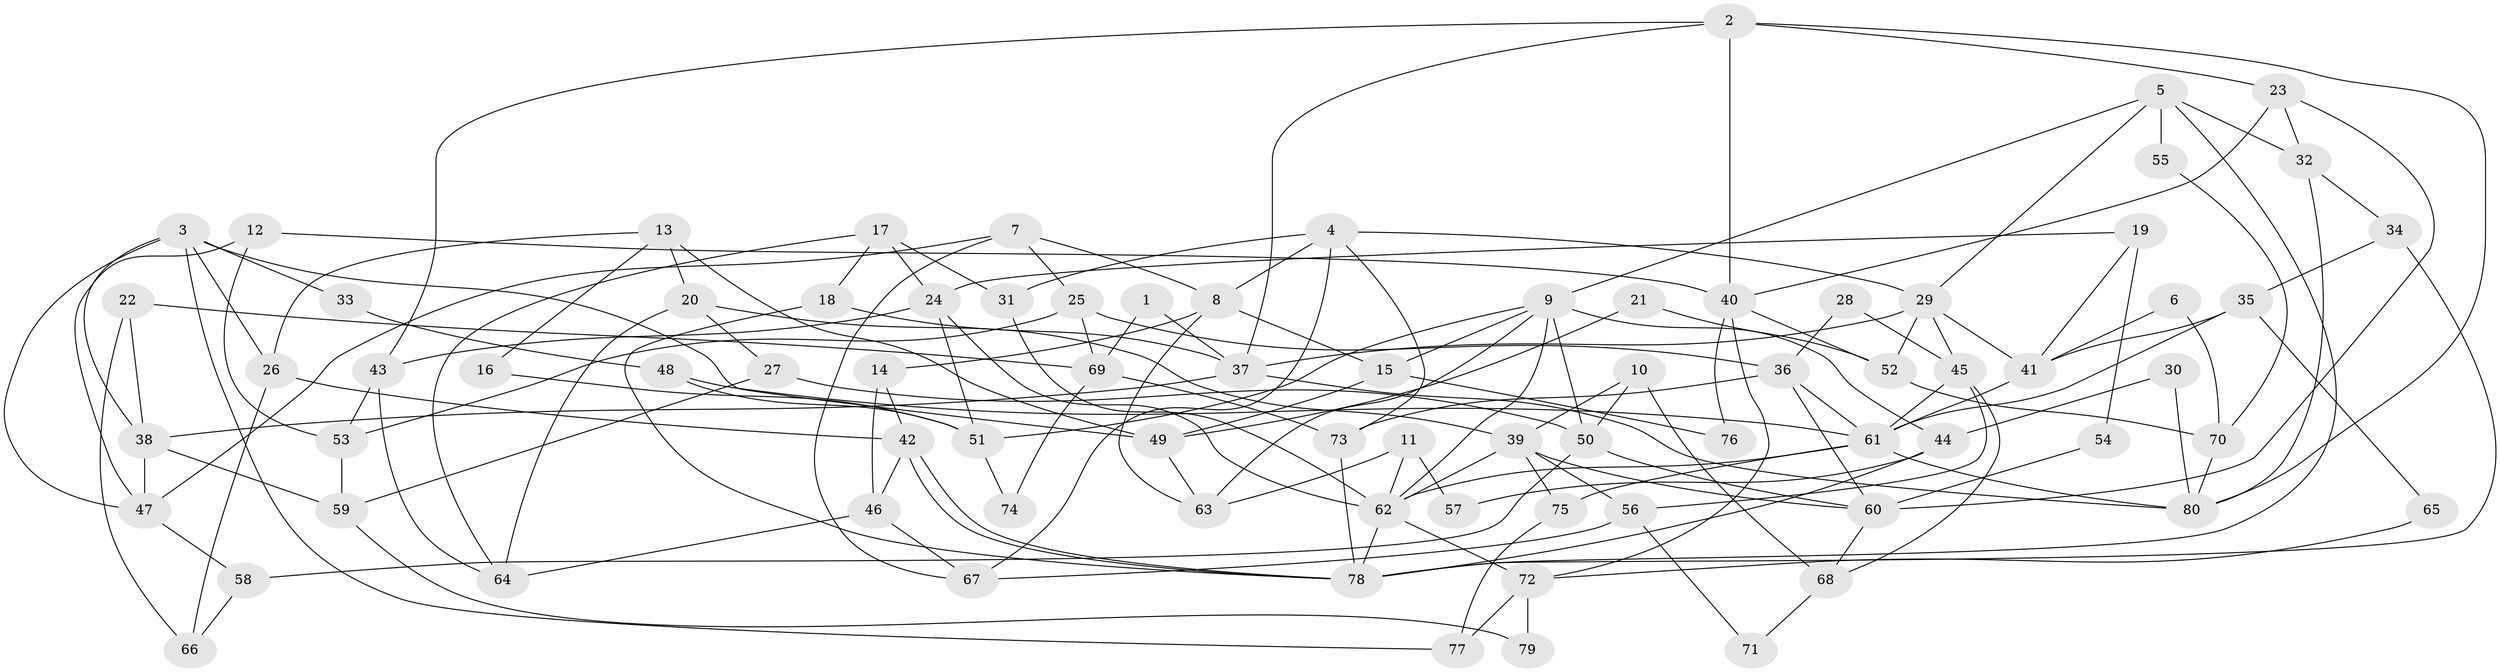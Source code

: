 // coarse degree distribution, {5: 0.21875, 7: 0.09375, 8: 0.1875, 4: 0.25, 3: 0.125, 6: 0.03125, 13: 0.03125, 2: 0.03125, 11: 0.03125}
// Generated by graph-tools (version 1.1) at 2025/37/03/04/25 23:37:11]
// undirected, 80 vertices, 160 edges
graph export_dot {
  node [color=gray90,style=filled];
  1;
  2;
  3;
  4;
  5;
  6;
  7;
  8;
  9;
  10;
  11;
  12;
  13;
  14;
  15;
  16;
  17;
  18;
  19;
  20;
  21;
  22;
  23;
  24;
  25;
  26;
  27;
  28;
  29;
  30;
  31;
  32;
  33;
  34;
  35;
  36;
  37;
  38;
  39;
  40;
  41;
  42;
  43;
  44;
  45;
  46;
  47;
  48;
  49;
  50;
  51;
  52;
  53;
  54;
  55;
  56;
  57;
  58;
  59;
  60;
  61;
  62;
  63;
  64;
  65;
  66;
  67;
  68;
  69;
  70;
  71;
  72;
  73;
  74;
  75;
  76;
  77;
  78;
  79;
  80;
  1 -- 37;
  1 -- 69;
  2 -- 80;
  2 -- 23;
  2 -- 37;
  2 -- 40;
  2 -- 43;
  3 -- 26;
  3 -- 38;
  3 -- 33;
  3 -- 47;
  3 -- 49;
  3 -- 77;
  4 -- 73;
  4 -- 31;
  4 -- 8;
  4 -- 29;
  4 -- 67;
  5 -- 78;
  5 -- 9;
  5 -- 29;
  5 -- 32;
  5 -- 55;
  6 -- 41;
  6 -- 70;
  7 -- 47;
  7 -- 67;
  7 -- 8;
  7 -- 25;
  8 -- 14;
  8 -- 15;
  8 -- 63;
  9 -- 62;
  9 -- 15;
  9 -- 44;
  9 -- 50;
  9 -- 51;
  9 -- 63;
  10 -- 50;
  10 -- 68;
  10 -- 39;
  11 -- 63;
  11 -- 62;
  11 -- 57;
  12 -- 47;
  12 -- 53;
  12 -- 40;
  13 -- 20;
  13 -- 49;
  13 -- 16;
  13 -- 26;
  14 -- 46;
  14 -- 42;
  15 -- 49;
  15 -- 76;
  16 -- 51;
  17 -- 18;
  17 -- 64;
  17 -- 24;
  17 -- 31;
  18 -- 78;
  18 -- 37;
  19 -- 41;
  19 -- 24;
  19 -- 54;
  20 -- 64;
  20 -- 39;
  20 -- 27;
  21 -- 49;
  21 -- 52;
  22 -- 66;
  22 -- 38;
  22 -- 69;
  23 -- 40;
  23 -- 32;
  23 -- 60;
  24 -- 62;
  24 -- 43;
  24 -- 51;
  25 -- 36;
  25 -- 53;
  25 -- 69;
  26 -- 42;
  26 -- 66;
  27 -- 50;
  27 -- 59;
  28 -- 36;
  28 -- 45;
  29 -- 37;
  29 -- 41;
  29 -- 45;
  29 -- 52;
  30 -- 44;
  30 -- 80;
  31 -- 62;
  32 -- 80;
  32 -- 34;
  33 -- 48;
  34 -- 78;
  34 -- 35;
  35 -- 41;
  35 -- 61;
  35 -- 65;
  36 -- 60;
  36 -- 73;
  36 -- 61;
  37 -- 38;
  37 -- 80;
  38 -- 59;
  38 -- 47;
  39 -- 62;
  39 -- 56;
  39 -- 60;
  39 -- 75;
  40 -- 52;
  40 -- 72;
  40 -- 76;
  41 -- 61;
  42 -- 78;
  42 -- 78;
  42 -- 46;
  43 -- 53;
  43 -- 64;
  44 -- 78;
  44 -- 57;
  45 -- 61;
  45 -- 56;
  45 -- 68;
  46 -- 67;
  46 -- 64;
  47 -- 58;
  48 -- 61;
  48 -- 51;
  49 -- 63;
  50 -- 60;
  50 -- 58;
  51 -- 74;
  52 -- 70;
  53 -- 59;
  54 -- 60;
  55 -- 70;
  56 -- 67;
  56 -- 71;
  58 -- 66;
  59 -- 79;
  60 -- 68;
  61 -- 62;
  61 -- 75;
  61 -- 80;
  62 -- 72;
  62 -- 78;
  65 -- 72;
  68 -- 71;
  69 -- 73;
  69 -- 74;
  70 -- 80;
  72 -- 77;
  72 -- 79;
  73 -- 78;
  75 -- 77;
}

